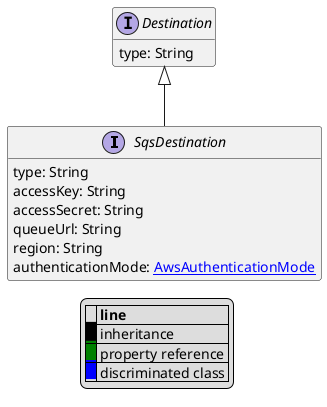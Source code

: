 @startuml

hide empty fields
hide empty methods
legend
|= |= line |
|<back:black>   </back>| inheritance |
|<back:green>   </back>| property reference |
|<back:blue>   </back>| discriminated class |
endlegend
interface SqsDestination [[SqsDestination.svg]] extends Destination {
    type: String
    accessKey: String
    accessSecret: String
    queueUrl: String
    region: String
    authenticationMode: [[AwsAuthenticationMode.svg AwsAuthenticationMode]]
}
interface Destination [[Destination.svg]]  {
    type: String
}





@enduml
